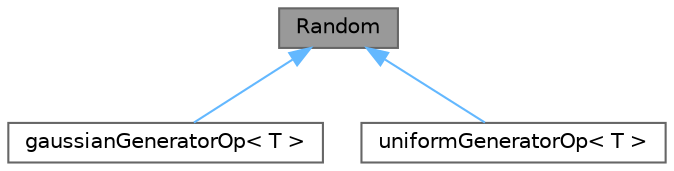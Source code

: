 digraph "Random"
{
 // LATEX_PDF_SIZE
  bgcolor="transparent";
  edge [fontname=Helvetica,fontsize=10,labelfontname=Helvetica,labelfontsize=10];
  node [fontname=Helvetica,fontsize=10,shape=box,height=0.2,width=0.4];
  Node1 [id="Node000001",label="Random",height=0.2,width=0.4,color="gray40", fillcolor="grey60", style="filled", fontcolor="black",tooltip="Random number generator."];
  Node1 -> Node2 [id="edge1_Node000001_Node000002",dir="back",color="steelblue1",style="solid",tooltip=" "];
  Node2 [id="Node000002",label="gaussianGeneratorOp\< T \>",height=0.2,width=0.4,color="gray40", fillcolor="white", style="filled",URL="$classFoam_1_1Random_1_1gaussianGeneratorOp.html",tooltip=" "];
  Node1 -> Node3 [id="edge2_Node000001_Node000003",dir="back",color="steelblue1",style="solid",tooltip=" "];
  Node3 [id="Node000003",label="uniformGeneratorOp\< T \>",height=0.2,width=0.4,color="gray40", fillcolor="white", style="filled",URL="$classFoam_1_1Random_1_1uniformGeneratorOp.html",tooltip=" "];
}
